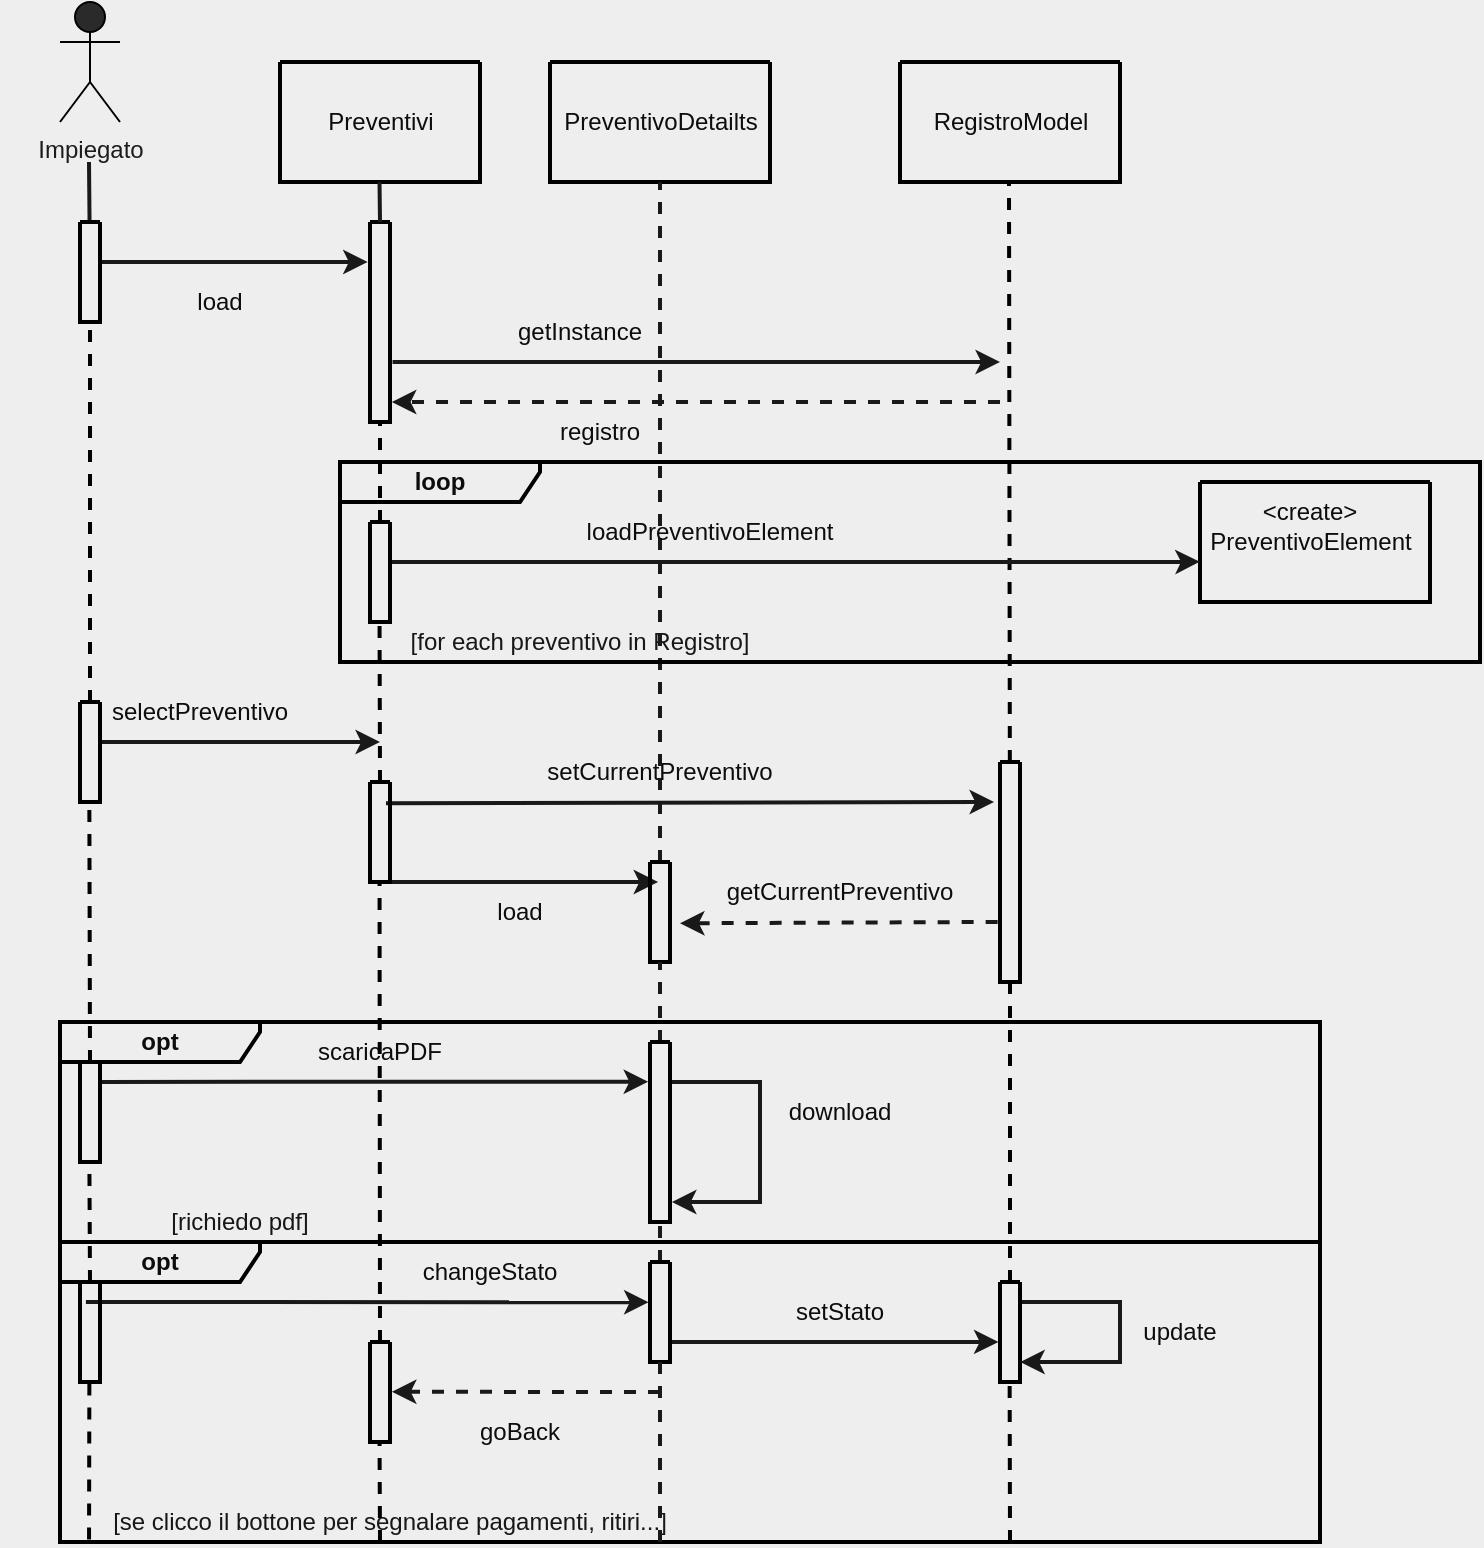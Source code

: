 <mxfile version="20.5.3" type="embed"><diagram id="ERxrzM34JgP0kjhDalQf" name="Page-1"><mxGraphModel dx="1129" dy="471" grid="1" gridSize="10" guides="1" tooltips="1" connect="1" arrows="1" fold="1" page="0" pageScale="1" pageWidth="827" pageHeight="1169" background="#EEEEEE" math="0" shadow="0"><root><mxCell id="0"/><mxCell id="1" parent="0"/><mxCell id="224" value="Impiegato" style="shape=umlActor;verticalLabelPosition=bottom;verticalAlign=top;html=1;outlineConnect=0;fillColor=#2A2A2A;strokeColor=#000000;fontColor=#1C1C1C;" parent="1" vertex="1"><mxGeometry x="-80" y="60" width="30" height="60" as="geometry"/></mxCell><mxCell id="225" value="" style="endArrow=none;html=1;rounded=0;fontColor=#0D0D0D;strokeColor=#191919;strokeWidth=2;" parent="1" source="240" edge="1"><mxGeometry width="50" height="50" relative="1" as="geometry"><mxPoint x="-65.5" y="500" as="sourcePoint"/><mxPoint x="-65.5" y="140" as="targetPoint"/></mxGeometry></mxCell><mxCell id="228" value="" style="swimlane;startSize=0;strokeColor=#000000;fontColor=#0D0D0D;fillColor=#2A2A2A;strokeWidth=2;" parent="1" vertex="1"><mxGeometry x="30" y="90" width="100" height="60" as="geometry"/></mxCell><mxCell id="230" value="Preventivi" style="text;html=1;align=center;verticalAlign=middle;resizable=0;points=[];autosize=1;strokeColor=none;fillColor=none;fontColor=#0D0D0D;" parent="228" vertex="1"><mxGeometry x="10" y="15" width="80" height="30" as="geometry"/></mxCell><mxCell id="231" value="" style="swimlane;startSize=0;strokeColor=#000000;fontColor=#0D0D0D;fillColor=#2A2A2A;strokeWidth=2;" parent="1" vertex="1"><mxGeometry x="165" y="90" width="110" height="60" as="geometry"/></mxCell><mxCell id="232" value="PreventivoDetailts" style="text;html=1;align=center;verticalAlign=middle;resizable=0;points=[];autosize=1;strokeColor=none;fillColor=none;fontColor=#0D0D0D;" parent="231" vertex="1"><mxGeometry x="-5" y="15" width="120" height="30" as="geometry"/></mxCell><mxCell id="234" value="" style="endArrow=classic;html=1;rounded=0;strokeColor=#191919;strokeWidth=2;fontColor=#0D0D0D;entryX=-0.117;entryY=0.2;entryDx=0;entryDy=0;entryPerimeter=0;" parent="1" target="266" edge="1"><mxGeometry width="50" height="50" relative="1" as="geometry"><mxPoint x="-60" y="190" as="sourcePoint"/><mxPoint x="80" y="190" as="targetPoint"/></mxGeometry></mxCell><mxCell id="240" value="" style="swimlane;startSize=0;labelBackgroundColor=none;strokeColor=#000000;strokeWidth=2;fontColor=#0D0D0D;fillColor=#2A2A2A;" parent="1" vertex="1"><mxGeometry x="-70" y="170" width="10" height="50" as="geometry"/></mxCell><mxCell id="246" value="" style="endArrow=classic;html=1;rounded=0;strokeColor=#191919;strokeWidth=2;fontColor=#0D0D0D;exitX=1.126;exitY=0.7;exitDx=0;exitDy=0;exitPerimeter=0;" parent="1" source="266" edge="1"><mxGeometry width="50" height="50" relative="1" as="geometry"><mxPoint x="80" y="240" as="sourcePoint"/><mxPoint x="390" y="240" as="targetPoint"/></mxGeometry></mxCell><mxCell id="247" value="getInstance" style="text;html=1;strokeColor=none;fillColor=none;align=center;verticalAlign=middle;whiteSpace=wrap;rounded=0;labelBackgroundColor=none;strokeWidth=2;fontColor=#0D0D0D;" parent="1" vertex="1"><mxGeometry x="150" y="210" width="60" height="30" as="geometry"/></mxCell><mxCell id="266" value="" style="swimlane;startSize=0;labelBackgroundColor=none;strokeColor=#000000;strokeWidth=2;fontColor=#0D0D0D;fillColor=#2A2A2A;" parent="1" vertex="1"><mxGeometry x="75" y="170" width="10" height="100" as="geometry"/></mxCell><mxCell id="267" value="" style="endArrow=none;html=1;rounded=0;fontColor=#0D0D0D;strokeColor=#191919;strokeWidth=2;" parent="1" edge="1"><mxGeometry width="50" height="50" relative="1" as="geometry"><mxPoint x="80" y="170" as="sourcePoint"/><mxPoint x="79.76" y="150" as="targetPoint"/></mxGeometry></mxCell><mxCell id="269" value="" style="endArrow=none;html=1;rounded=0;fontColor=#0D0D0D;strokeColor=#191919;strokeWidth=2;dashed=1;startArrow=none;entryX=0.5;entryY=1;entryDx=0;entryDy=0;" parent="1" source="331" target="231" edge="1"><mxGeometry width="50" height="50" relative="1" as="geometry"><mxPoint x="230" y="860" as="sourcePoint"/><mxPoint x="229.69" y="150.0" as="targetPoint"/></mxGeometry></mxCell><mxCell id="271" value="" style="endArrow=none;dashed=1;html=1;rounded=0;entryX=0.5;entryY=1;entryDx=0;entryDy=0;strokeWidth=2;strokeColor=#000000;exitX=0.5;exitY=0;exitDx=0;exitDy=0;" parent="1" source="328" target="266" edge="1"><mxGeometry width="50" height="50" relative="1" as="geometry"><mxPoint x="80" y="400" as="sourcePoint"/><mxPoint x="120" y="290" as="targetPoint"/></mxGeometry></mxCell><mxCell id="274" value="" style="endArrow=none;dashed=1;html=1;rounded=0;entryX=0.501;entryY=1.02;entryDx=0;entryDy=0;strokeWidth=2;strokeColor=#000000;entryPerimeter=0;exitX=0.5;exitY=0;exitDx=0;exitDy=0;" parent="1" source="329" target="240" edge="1"><mxGeometry width="50" height="50" relative="1" as="geometry"><mxPoint x="-100" y="512.5" as="sourcePoint"/><mxPoint x="-65.38" y="250" as="targetPoint"/></mxGeometry></mxCell><mxCell id="287" value="load" style="text;html=1;strokeColor=none;fillColor=none;align=center;verticalAlign=middle;whiteSpace=wrap;rounded=0;labelBackgroundColor=none;strokeWidth=2;fontColor=#0D0D0D;" parent="1" vertex="1"><mxGeometry x="-30" y="195" width="60" height="30" as="geometry"/></mxCell><mxCell id="289" value="" style="swimlane;startSize=0;strokeColor=#000000;fontColor=#0D0D0D;fillColor=#2A2A2A;strokeWidth=2;" parent="1" vertex="1"><mxGeometry x="340" y="90" width="110" height="60" as="geometry"/></mxCell><mxCell id="290" value="RegistroModel" style="text;html=1;align=center;verticalAlign=middle;resizable=0;points=[];autosize=1;strokeColor=none;fillColor=none;fontColor=#0D0D0D;" parent="289" vertex="1"><mxGeometry x="5" y="15" width="100" height="30" as="geometry"/></mxCell><mxCell id="291" value="" style="endArrow=none;dashed=1;html=1;rounded=0;entryX=0.5;entryY=1;entryDx=0;entryDy=0;strokeWidth=2;strokeColor=#000000;startArrow=none;" parent="1" source="333" edge="1"><mxGeometry width="50" height="50" relative="1" as="geometry"><mxPoint x="395" y="873.2" as="sourcePoint"/><mxPoint x="394.5" y="150" as="targetPoint"/></mxGeometry></mxCell><mxCell id="294" value="" style="endArrow=classic;html=1;rounded=0;strokeColor=#191919;strokeWidth=2;fontColor=#0D0D0D;dashed=1;entryX=1.091;entryY=0.9;entryDx=0;entryDy=0;entryPerimeter=0;" parent="1" target="266" edge="1"><mxGeometry width="50" height="50" relative="1" as="geometry"><mxPoint x="390" y="260" as="sourcePoint"/><mxPoint x="90" y="260" as="targetPoint"/></mxGeometry></mxCell><mxCell id="295" value="registro" style="text;html=1;strokeColor=none;fillColor=none;align=center;verticalAlign=middle;whiteSpace=wrap;rounded=0;labelBackgroundColor=none;strokeWidth=2;fontColor=#0D0D0D;" parent="1" vertex="1"><mxGeometry x="160" y="260" width="60" height="30" as="geometry"/></mxCell><mxCell id="296" value="&lt;b&gt;loop&lt;/b&gt;" style="shape=umlFrame;whiteSpace=wrap;html=1;labelBackgroundColor=none;strokeColor=#000000;strokeWidth=2;fontColor=#0D0D0D;fillColor=none;width=100;height=20;" parent="1" vertex="1"><mxGeometry x="60" y="290" width="570" height="100" as="geometry"/></mxCell><mxCell id="297" value="" style="swimlane;startSize=0;strokeColor=#000000;fontColor=#0D0D0D;fillColor=#2A2A2A;strokeWidth=2;" parent="1" vertex="1"><mxGeometry x="490" y="300" width="115" height="60" as="geometry"/></mxCell><mxCell id="298" value="PreventivoElement" style="text;html=1;align=center;verticalAlign=middle;resizable=0;points=[];autosize=1;strokeColor=none;fillColor=none;fontColor=#0D0D0D;" parent="297" vertex="1"><mxGeometry x="-5" y="15" width="120" height="30" as="geometry"/></mxCell><mxCell id="302" value="&amp;lt;create&amp;gt;" style="text;html=1;strokeColor=none;fillColor=none;align=center;verticalAlign=middle;whiteSpace=wrap;rounded=0;labelBackgroundColor=none;strokeWidth=2;fontColor=#0D0D0D;" parent="297" vertex="1"><mxGeometry x="25" width="60" height="30" as="geometry"/></mxCell><mxCell id="299" value="" style="endArrow=classic;html=1;rounded=0;strokeColor=#191919;strokeWidth=2;fontColor=#0D0D0D;entryX=-0.001;entryY=0.664;entryDx=0;entryDy=0;entryPerimeter=0;" parent="1" target="297" edge="1"><mxGeometry width="50" height="50" relative="1" as="geometry"><mxPoint x="85" y="340" as="sourcePoint"/><mxPoint x="395" y="340" as="targetPoint"/><Array as="points"><mxPoint x="480" y="340"/></Array></mxGeometry></mxCell><mxCell id="300" value="loadPreventivoElement" style="text;html=1;strokeColor=none;fillColor=none;align=center;verticalAlign=middle;whiteSpace=wrap;rounded=0;labelBackgroundColor=none;strokeWidth=2;fontColor=#0D0D0D;" parent="1" vertex="1"><mxGeometry x="180" y="310" width="130" height="30" as="geometry"/></mxCell><mxCell id="301" value="&lt;font color=&quot;#171717&quot;&gt;[for each preventivo in Registro]&lt;/font&gt;" style="text;html=1;strokeColor=none;fillColor=none;align=center;verticalAlign=middle;whiteSpace=wrap;rounded=0;" parent="1" vertex="1"><mxGeometry x="60" y="370" width="240" height="20" as="geometry"/></mxCell><mxCell id="303" value="" style="endArrow=classic;html=1;rounded=0;strokeColor=#191919;strokeWidth=2;fontColor=#0D0D0D;" parent="1" edge="1"><mxGeometry width="50" height="50" relative="1" as="geometry"><mxPoint x="-60" y="430" as="sourcePoint"/><mxPoint x="80" y="430" as="targetPoint"/></mxGeometry></mxCell><mxCell id="304" value="selectPreventivo" style="text;html=1;strokeColor=none;fillColor=none;align=center;verticalAlign=middle;whiteSpace=wrap;rounded=0;labelBackgroundColor=none;strokeWidth=2;fontColor=#0D0D0D;" parent="1" vertex="1"><mxGeometry x="-40" y="400" width="60" height="30" as="geometry"/></mxCell><mxCell id="305" value="" style="endArrow=classic;html=1;rounded=0;strokeColor=#191919;strokeWidth=2;fontColor=#0D0D0D;exitX=1.095;exitY=0.883;exitDx=0;exitDy=0;exitPerimeter=0;" parent="1" edge="1"><mxGeometry width="50" height="50" relative="1" as="geometry"><mxPoint x="82.98" y="460.64" as="sourcePoint"/><mxPoint x="387.03" y="460" as="targetPoint"/></mxGeometry></mxCell><mxCell id="306" value="setCurrentPreventivo" style="text;html=1;strokeColor=none;fillColor=none;align=center;verticalAlign=middle;whiteSpace=wrap;rounded=0;labelBackgroundColor=none;strokeWidth=2;fontColor=#0D0D0D;" parent="1" vertex="1"><mxGeometry x="190" y="430" width="60" height="30" as="geometry"/></mxCell><mxCell id="307" value="" style="endArrow=classic;html=1;rounded=0;strokeColor=#191919;strokeWidth=2;fontColor=#0D0D0D;entryX=-0.092;entryY=0.25;entryDx=0;entryDy=0;entryPerimeter=0;" parent="1" edge="1"><mxGeometry width="50" height="50" relative="1" as="geometry"><mxPoint x="85" y="500" as="sourcePoint"/><mxPoint x="219.08" y="500" as="targetPoint"/></mxGeometry></mxCell><mxCell id="308" value="load" style="text;html=1;strokeColor=none;fillColor=none;align=center;verticalAlign=middle;whiteSpace=wrap;rounded=0;labelBackgroundColor=none;strokeWidth=2;fontColor=#0D0D0D;" parent="1" vertex="1"><mxGeometry x="120" y="500" width="60" height="30" as="geometry"/></mxCell><mxCell id="309" value="" style="endArrow=classic;html=1;rounded=0;strokeColor=#191919;strokeWidth=2;fontColor=#0D0D0D;exitX=-0.118;exitY=0.727;exitDx=0;exitDy=0;exitPerimeter=0;dashed=1;" parent="1" source="333" edge="1"><mxGeometry width="50" height="50" relative="1" as="geometry"><mxPoint x="400" y="520" as="sourcePoint"/><mxPoint x="230.0" y="520.64" as="targetPoint"/></mxGeometry></mxCell><mxCell id="311" value="&lt;b&gt;opt&lt;/b&gt;" style="shape=umlFrame;whiteSpace=wrap;html=1;labelBackgroundColor=none;strokeColor=#000000;strokeWidth=2;fontColor=#0D0D0D;fillColor=none;width=100;height=20;" parent="1" vertex="1"><mxGeometry x="-80" y="680" width="630" height="150" as="geometry"/></mxCell><mxCell id="310" value="getCurrentPreventivo" style="text;html=1;strokeColor=none;fillColor=none;align=center;verticalAlign=middle;whiteSpace=wrap;rounded=0;labelBackgroundColor=none;strokeWidth=2;fontColor=#0D0D0D;" parent="1" vertex="1"><mxGeometry x="280" y="490" width="60" height="30" as="geometry"/></mxCell><mxCell id="312" value="&lt;b&gt;opt&lt;/b&gt;" style="shape=umlFrame;whiteSpace=wrap;html=1;labelBackgroundColor=none;strokeColor=#000000;strokeWidth=2;fontColor=#0D0D0D;fillColor=none;width=100;height=20;" parent="1" vertex="1"><mxGeometry x="-80" y="570" width="630" height="110" as="geometry"/></mxCell><mxCell id="313" value="" style="endArrow=classic;html=1;rounded=0;strokeColor=#191919;strokeWidth=2;fontColor=#0D0D0D;entryX=-0.093;entryY=0.221;entryDx=0;entryDy=0;entryPerimeter=0;exitX=1.024;exitY=0.199;exitDx=0;exitDy=0;exitPerimeter=0;" parent="1" source="338" target="335" edge="1"><mxGeometry width="50" height="50" relative="1" as="geometry"><mxPoint x="-50" y="600" as="sourcePoint"/><mxPoint x="230" y="600" as="targetPoint"/></mxGeometry></mxCell><mxCell id="314" value="scaricaPDF" style="text;html=1;strokeColor=none;fillColor=none;align=center;verticalAlign=middle;whiteSpace=wrap;rounded=0;labelBackgroundColor=none;strokeWidth=2;fontColor=#0D0D0D;" parent="1" vertex="1"><mxGeometry x="50" y="570" width="60" height="30" as="geometry"/></mxCell><mxCell id="315" value="" style="endArrow=classic;html=1;rounded=0;strokeColor=#191919;strokeWidth=2;fontColor=#0D0D0D;entryX=1.096;entryY=0.889;entryDx=0;entryDy=0;entryPerimeter=0;exitX=1.071;exitY=0.222;exitDx=0;exitDy=0;exitPerimeter=0;" parent="1" source="335" target="335" edge="1"><mxGeometry width="50" height="50" relative="1" as="geometry"><mxPoint x="230" y="600" as="sourcePoint"/><mxPoint x="230" y="670" as="targetPoint"/><Array as="points"><mxPoint x="270" y="600"/><mxPoint x="270" y="660"/></Array></mxGeometry></mxCell><mxCell id="316" value="download" style="text;html=1;strokeColor=none;fillColor=none;align=center;verticalAlign=middle;whiteSpace=wrap;rounded=0;labelBackgroundColor=none;strokeWidth=2;fontColor=#0D0D0D;" parent="1" vertex="1"><mxGeometry x="280" y="600" width="60" height="30" as="geometry"/></mxCell><mxCell id="318" value="" style="endArrow=classic;html=1;rounded=0;strokeColor=#191919;strokeWidth=2;fontColor=#0D0D0D;entryX=-0.072;entryY=0.402;entryDx=0;entryDy=0;entryPerimeter=0;" parent="1" target="341" edge="1"><mxGeometry width="50" height="50" relative="1" as="geometry"><mxPoint x="-67.04" y="710" as="sourcePoint"/><mxPoint x="230" y="710" as="targetPoint"/></mxGeometry></mxCell><mxCell id="319" value="changeStato" style="text;html=1;strokeColor=none;fillColor=none;align=center;verticalAlign=middle;whiteSpace=wrap;rounded=0;labelBackgroundColor=none;strokeWidth=2;fontColor=#0D0D0D;" parent="1" vertex="1"><mxGeometry x="105" y="680" width="60" height="30" as="geometry"/></mxCell><mxCell id="320" value="" style="endArrow=classic;html=1;rounded=0;strokeColor=#191919;strokeWidth=2;fontColor=#0D0D0D;entryX=-0.076;entryY=0.599;entryDx=0;entryDy=0;entryPerimeter=0;exitX=1.077;exitY=0.799;exitDx=0;exitDy=0;exitPerimeter=0;" parent="1" source="341" target="343" edge="1"><mxGeometry width="50" height="50" relative="1" as="geometry"><mxPoint x="240" y="730" as="sourcePoint"/><mxPoint x="374.08" y="730" as="targetPoint"/></mxGeometry></mxCell><mxCell id="321" value="setStato" style="text;html=1;strokeColor=none;fillColor=none;align=center;verticalAlign=middle;whiteSpace=wrap;rounded=0;labelBackgroundColor=none;strokeWidth=2;fontColor=#0D0D0D;" parent="1" vertex="1"><mxGeometry x="280" y="700" width="60" height="30" as="geometry"/></mxCell><mxCell id="322" value="&lt;font color=&quot;#171717&quot;&gt;[richiedo pdf]&lt;/font&gt;" style="text;html=1;strokeColor=none;fillColor=none;align=center;verticalAlign=middle;whiteSpace=wrap;rounded=0;" parent="1" vertex="1"><mxGeometry x="-110" y="660" width="240" height="20" as="geometry"/></mxCell><mxCell id="323" value="&lt;font color=&quot;#171717&quot;&gt;[se clicco il bottone per segnalare pagamenti, ritiri...]&lt;/font&gt;" style="text;html=1;strokeColor=none;fillColor=none;align=center;verticalAlign=middle;whiteSpace=wrap;rounded=0;" parent="1" vertex="1"><mxGeometry x="-80" y="810" width="330" height="20" as="geometry"/></mxCell><mxCell id="324" value="" style="endArrow=classic;html=1;rounded=0;strokeColor=#191919;strokeWidth=2;fontColor=#0D0D0D;dashed=1;entryX=1.096;entryY=0.498;entryDx=0;entryDy=0;entryPerimeter=0;" parent="1" target="339" edge="1"><mxGeometry width="50" height="50" relative="1" as="geometry"><mxPoint x="220" y="755" as="sourcePoint"/><mxPoint x="80" y="755" as="targetPoint"/></mxGeometry></mxCell><mxCell id="327" value="goBack" style="text;html=1;strokeColor=none;fillColor=none;align=center;verticalAlign=middle;whiteSpace=wrap;rounded=0;labelBackgroundColor=none;strokeWidth=2;fontColor=#0D0D0D;" parent="1" vertex="1"><mxGeometry x="120" y="760" width="60" height="30" as="geometry"/></mxCell><mxCell id="328" value="" style="swimlane;startSize=0;labelBackgroundColor=none;strokeColor=#000000;strokeWidth=2;fontColor=#0D0D0D;fillColor=#2A2A2A;" parent="1" vertex="1"><mxGeometry x="75" y="320" width="10" height="50" as="geometry"/></mxCell><mxCell id="329" value="" style="swimlane;startSize=0;labelBackgroundColor=none;strokeColor=#000000;strokeWidth=2;fontColor=#0D0D0D;fillColor=#2A2A2A;" parent="1" vertex="1"><mxGeometry x="-70" y="410" width="10" height="50" as="geometry"/></mxCell><mxCell id="330" value="" style="swimlane;startSize=0;labelBackgroundColor=none;strokeColor=#000000;strokeWidth=2;fontColor=#0D0D0D;fillColor=#2A2A2A;" parent="1" vertex="1"><mxGeometry x="75" y="450" width="10" height="50" as="geometry"/></mxCell><mxCell id="331" value="" style="swimlane;startSize=0;labelBackgroundColor=none;strokeColor=#000000;strokeWidth=2;fontColor=#0D0D0D;fillColor=#2A2A2A;" parent="1" vertex="1"><mxGeometry x="215" y="490" width="10" height="50" as="geometry"/></mxCell><mxCell id="332" value="" style="endArrow=none;html=1;rounded=0;fontColor=#0D0D0D;strokeColor=#191919;strokeWidth=2;dashed=1;startArrow=none;" parent="1" source="335" target="331" edge="1"><mxGeometry width="50" height="50" relative="1" as="geometry"><mxPoint x="230" y="860" as="sourcePoint"/><mxPoint x="229.69" y="150" as="targetPoint"/></mxGeometry></mxCell><mxCell id="333" value="" style="swimlane;startSize=0;labelBackgroundColor=none;strokeColor=#000000;strokeWidth=2;fontColor=#0D0D0D;fillColor=#2A2A2A;" parent="1" vertex="1"><mxGeometry x="390" y="440" width="10" height="110" as="geometry"/></mxCell><mxCell id="334" value="" style="endArrow=none;dashed=1;html=1;rounded=0;entryX=0.5;entryY=1;entryDx=0;entryDy=0;strokeWidth=2;strokeColor=#000000;exitX=0.5;exitY=0;exitDx=0;exitDy=0;fontStyle=1" parent="1" source="343" target="333" edge="1"><mxGeometry width="50" height="50" relative="1" as="geometry"><mxPoint x="395" y="680" as="sourcePoint"/><mxPoint x="394.5" y="150" as="targetPoint"/></mxGeometry></mxCell><mxCell id="335" value="" style="swimlane;startSize=0;labelBackgroundColor=none;strokeColor=#000000;strokeWidth=2;fontColor=#0D0D0D;fillColor=#2A2A2A;" parent="1" vertex="1"><mxGeometry x="215" y="580" width="10" height="90" as="geometry"/></mxCell><mxCell id="336" value="" style="endArrow=none;html=1;rounded=0;fontColor=#0D0D0D;strokeColor=#191919;strokeWidth=2;dashed=1;startArrow=none;" parent="1" source="341" target="335" edge="1"><mxGeometry width="50" height="50" relative="1" as="geometry"><mxPoint x="230" y="860" as="sourcePoint"/><mxPoint x="220.725" y="540" as="targetPoint"/></mxGeometry></mxCell><mxCell id="338" value="" style="swimlane;startSize=0;labelBackgroundColor=none;strokeColor=#000000;strokeWidth=2;fontColor=#0D0D0D;fillColor=#2A2A2A;" parent="1" vertex="1"><mxGeometry x="-70" y="590" width="10" height="50" as="geometry"/></mxCell><mxCell id="339" value="" style="swimlane;startSize=0;labelBackgroundColor=none;strokeColor=#000000;strokeWidth=2;fontColor=#0D0D0D;fillColor=#2A2A2A;" parent="1" vertex="1"><mxGeometry x="75" y="730" width="10" height="50" as="geometry"/></mxCell><mxCell id="340" value="" style="swimlane;startSize=0;labelBackgroundColor=none;strokeColor=#000000;strokeWidth=2;fontColor=#0D0D0D;fillColor=#2A2A2A;" parent="1" vertex="1"><mxGeometry x="-70" y="700" width="10" height="50" as="geometry"/></mxCell><mxCell id="341" value="" style="swimlane;startSize=0;labelBackgroundColor=none;strokeColor=#000000;strokeWidth=2;fontColor=#0D0D0D;fillColor=#2A2A2A;" parent="1" vertex="1"><mxGeometry x="215" y="690" width="10" height="50" as="geometry"/></mxCell><mxCell id="342" value="" style="endArrow=none;html=1;rounded=0;fontColor=#0D0D0D;strokeColor=#191919;strokeWidth=2;dashed=1;" parent="1" target="341" edge="1"><mxGeometry width="50" height="50" relative="1" as="geometry"><mxPoint x="220" y="830" as="sourcePoint"/><mxPoint x="221.915" y="670" as="targetPoint"/></mxGeometry></mxCell><mxCell id="343" value="" style="swimlane;startSize=0;labelBackgroundColor=none;strokeColor=#000000;strokeWidth=2;fontColor=#0D0D0D;fillColor=#2A2A2A;" parent="1" vertex="1"><mxGeometry x="390" y="700" width="10" height="50" as="geometry"/></mxCell><mxCell id="344" value="" style="endArrow=classic;html=1;rounded=0;strokeColor=#191919;strokeWidth=2;fontColor=#0D0D0D;entryX=1.013;entryY=0.8;entryDx=0;entryDy=0;exitX=1.099;exitY=0.2;exitDx=0;exitDy=0;exitPerimeter=0;entryPerimeter=0;" parent="1" source="343" target="343" edge="1"><mxGeometry width="50" height="50" relative="1" as="geometry"><mxPoint x="410" y="710" as="sourcePoint"/><mxPoint x="410" y="780" as="targetPoint"/><Array as="points"><mxPoint x="450" y="710"/><mxPoint x="450" y="740"/></Array></mxGeometry></mxCell><mxCell id="345" value="update" style="text;html=1;strokeColor=none;fillColor=none;align=center;verticalAlign=middle;whiteSpace=wrap;rounded=0;labelBackgroundColor=none;strokeWidth=2;fontColor=#0D0D0D;" parent="1" vertex="1"><mxGeometry x="450" y="710" width="60" height="30" as="geometry"/></mxCell><mxCell id="346" value="" style="endArrow=none;dashed=1;html=1;rounded=0;entryX=0.5;entryY=1;entryDx=0;entryDy=0;strokeWidth=2;strokeColor=#000000;" parent="1" edge="1"><mxGeometry width="50" height="50" relative="1" as="geometry"><mxPoint x="395" y="830" as="sourcePoint"/><mxPoint x="394.82" y="750" as="targetPoint"/></mxGeometry></mxCell><mxCell id="347" value="" style="endArrow=none;dashed=1;html=1;rounded=0;entryX=0.5;entryY=1;entryDx=0;entryDy=0;strokeWidth=2;strokeColor=#000000;exitX=0.5;exitY=0;exitDx=0;exitDy=0;" parent="1" source="330" edge="1"><mxGeometry width="50" height="50" relative="1" as="geometry"><mxPoint x="79.77" y="420" as="sourcePoint"/><mxPoint x="79.77" y="370" as="targetPoint"/></mxGeometry></mxCell><mxCell id="348" value="" style="endArrow=none;dashed=1;html=1;rounded=0;entryX=0.5;entryY=1;entryDx=0;entryDy=0;strokeWidth=2;strokeColor=#000000;exitX=0.5;exitY=0;exitDx=0;exitDy=0;" parent="1" source="339" edge="1"><mxGeometry width="50" height="50" relative="1" as="geometry"><mxPoint x="80" y="570" as="sourcePoint"/><mxPoint x="79.77" y="500" as="targetPoint"/></mxGeometry></mxCell><mxCell id="349" value="" style="endArrow=none;dashed=1;html=1;rounded=0;entryX=0.5;entryY=1;entryDx=0;entryDy=0;strokeWidth=2;strokeColor=#000000;" parent="1" edge="1"><mxGeometry width="50" height="50" relative="1" as="geometry"><mxPoint x="80" y="830" as="sourcePoint"/><mxPoint x="79.77" y="780" as="targetPoint"/></mxGeometry></mxCell><mxCell id="350" value="" style="endArrow=none;dashed=1;html=1;rounded=0;entryX=0.501;entryY=1.02;entryDx=0;entryDy=0;strokeWidth=2;strokeColor=#000000;entryPerimeter=0;" parent="1" edge="1"><mxGeometry width="50" height="50" relative="1" as="geometry"><mxPoint x="-65" y="590" as="sourcePoint"/><mxPoint x="-65.33" y="460" as="targetPoint"/></mxGeometry></mxCell><mxCell id="351" value="" style="endArrow=none;dashed=1;html=1;rounded=0;entryX=0.501;entryY=1.02;entryDx=0;entryDy=0;strokeWidth=2;strokeColor=#000000;entryPerimeter=0;" parent="1" edge="1"><mxGeometry width="50" height="50" relative="1" as="geometry"><mxPoint x="-65" y="700" as="sourcePoint"/><mxPoint x="-65.31" y="640" as="targetPoint"/></mxGeometry></mxCell><mxCell id="352" value="" style="endArrow=none;dashed=1;html=1;rounded=0;entryX=0.501;entryY=1.02;entryDx=0;entryDy=0;strokeWidth=2;strokeColor=#000000;entryPerimeter=0;exitX=0.044;exitY=0.935;exitDx=0;exitDy=0;exitPerimeter=0;" parent="1" source="323" edge="1"><mxGeometry width="50" height="50" relative="1" as="geometry"><mxPoint x="-65" y="810" as="sourcePoint"/><mxPoint x="-65.31" y="750" as="targetPoint"/></mxGeometry></mxCell></root></mxGraphModel></diagram></mxfile>